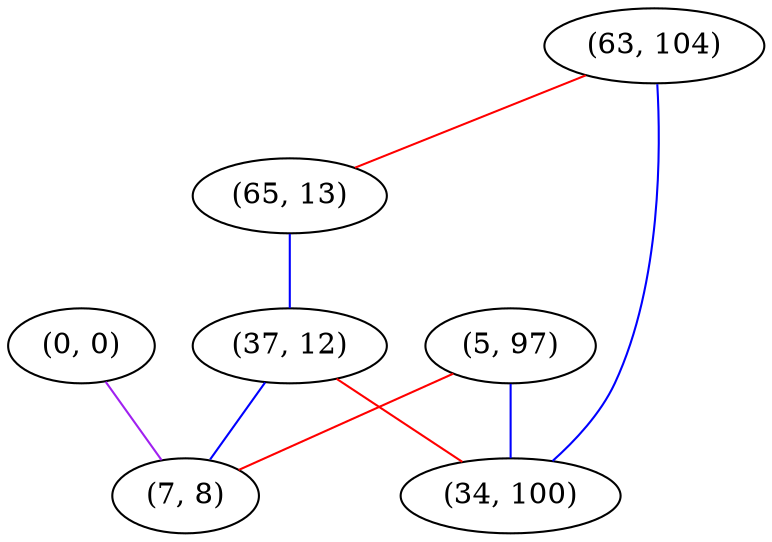 graph "" {
"(0, 0)";
"(63, 104)";
"(65, 13)";
"(37, 12)";
"(5, 97)";
"(7, 8)";
"(34, 100)";
"(0, 0)" -- "(7, 8)"  [color=purple, key=0, weight=4];
"(63, 104)" -- "(65, 13)"  [color=red, key=0, weight=1];
"(63, 104)" -- "(34, 100)"  [color=blue, key=0, weight=3];
"(65, 13)" -- "(37, 12)"  [color=blue, key=0, weight=3];
"(37, 12)" -- "(7, 8)"  [color=blue, key=0, weight=3];
"(37, 12)" -- "(34, 100)"  [color=red, key=0, weight=1];
"(5, 97)" -- "(7, 8)"  [color=red, key=0, weight=1];
"(5, 97)" -- "(34, 100)"  [color=blue, key=0, weight=3];
}
